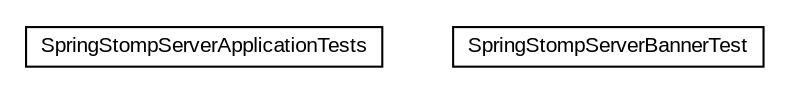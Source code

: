 #!/usr/local/bin/dot
#
# Class diagram 
# Generated by UMLGraph version R5_6-24-gf6e263 (http://www.umlgraph.org/)
#

digraph G {
	edge [fontname="arial",fontsize=10,labelfontname="arial",labelfontsize=10];
	node [fontname="arial",fontsize=10,shape=plaintext];
	nodesep=0.25;
	ranksep=0.5;
	// net.brabenetz.app.springstompserver.SpringStompServerApplicationTests
	c0 [label=<<table title="net.brabenetz.app.springstompserver.SpringStompServerApplicationTests" border="0" cellborder="1" cellspacing="0" cellpadding="2" port="p" href="./SpringStompServerApplicationTests.html">
		<tr><td><table border="0" cellspacing="0" cellpadding="1">
<tr><td align="center" balign="center"> SpringStompServerApplicationTests </td></tr>
		</table></td></tr>
		</table>>, URL="./SpringStompServerApplicationTests.html", fontname="arial", fontcolor="black", fontsize=10.0];
	// net.brabenetz.app.springstompserver.SpringStompServerBannerTest
	c1 [label=<<table title="net.brabenetz.app.springstompserver.SpringStompServerBannerTest" border="0" cellborder="1" cellspacing="0" cellpadding="2" port="p" href="./SpringStompServerBannerTest.html">
		<tr><td><table border="0" cellspacing="0" cellpadding="1">
<tr><td align="center" balign="center"> SpringStompServerBannerTest </td></tr>
		</table></td></tr>
		</table>>, URL="./SpringStompServerBannerTest.html", fontname="arial", fontcolor="black", fontsize=10.0];
}

